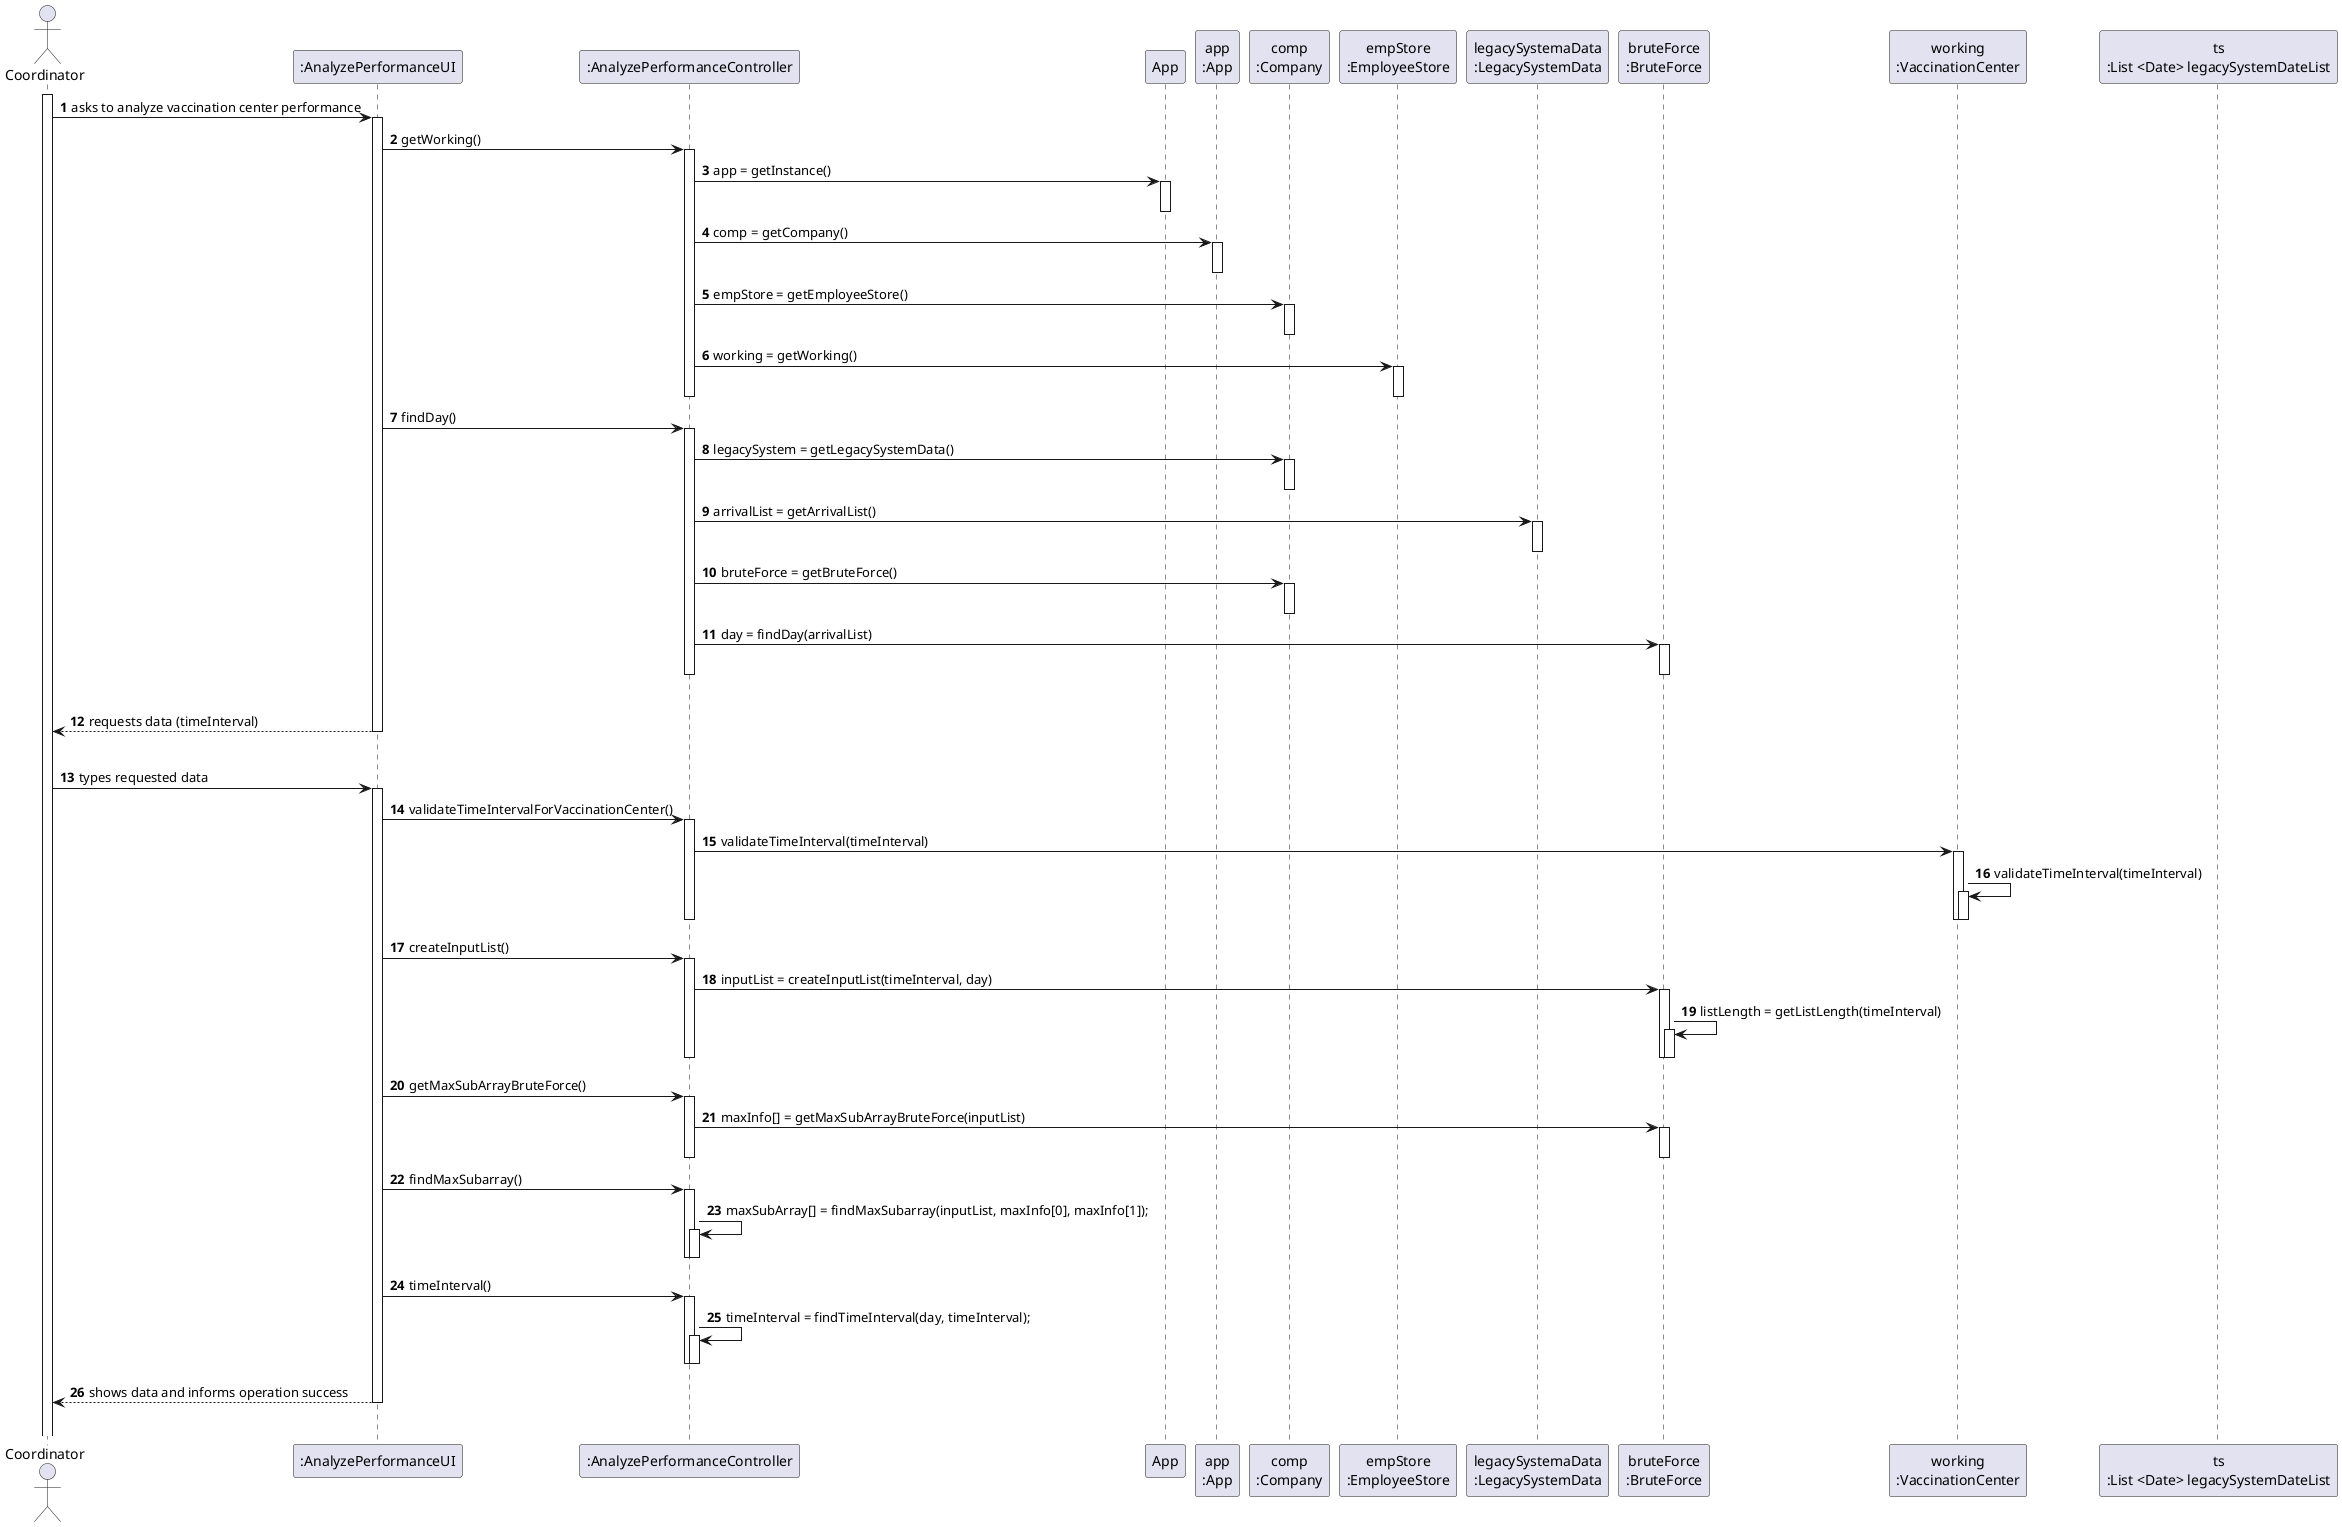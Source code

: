 @startuml
autonumber
'hide footbox
actor "Coordinator" as CDN

participant ":AnalyzePerformanceUI" as UI
participant ":AnalyzePerformanceController" as CTRL
participant "App" as _APP
participant "app\n:App" as APP
participant "comp\n:Company" as COMP
participant "empStore\n:EmployeeStore" as EMPSTORE
participant "legacySystemaData\n:LegacySystemData" as LSSTORE
participant "bruteForce\n:BruteForce" as BF
participant "working\n:VaccinationCenter" as VC
participant "ts\n:List <Date> legacySystemDateList"

activate CDN
CDN -> UI : asks to analyze vaccination center performance
activate UI
UI -> CTRL : getWorking()
activate CTRL
CTRL -> _APP : app = getInstance()
activate _APP
deactivate _APP
CTRL -> APP : comp = getCompany()
activate APP
deactivate APP
CTRL -> COMP : empStore = getEmployeeStore()
activate COMP
deactivate COMP
CTRL -> EMPSTORE : working = getWorking()
activate EMPSTORE
deactivate EMPSTORE
deactivate CTRL
UI -> CTRL : findDay()
activate CTRL
CTRL -> COMP : legacySystem = getLegacySystemData()
activate COMP
deactivate COMP
CTRL -> LSSTORE : arrivalList = getArrivalList()
activate LSSTORE
deactivate LSSTORE
CTRL -> COMP : bruteForce = getBruteForce()
activate COMP
deactivate COMP
CTRL -> BF : day = findDay(arrivalList)
activate BF
deactivate BF
deactivate CTRL
|||
UI --> CDN : requests data (timeInterval)
deactivate UI
|||

CDN -> UI : types requested data
activate UI
UI -> CTRL : validateTimeIntervalForVaccinationCenter()
activate CTRL
CTRL -> VC : validateTimeInterval(timeInterval)
activate VC
VC -> VC : validateTimeInterval(timeInterval)
activate VC
deactivate VC
deactivate VC
deactivate CTRL
UI -> CTRL : createInputList()
activate CTRL
CTRL -> BF : inputList = createInputList(timeInterval, day)
activate BF
BF -> BF : listLength = getListLength(timeInterval)
activate BF
deactivate BF
deactivate BF
deactivate CTRL

UI -> CTRL : getMaxSubArrayBruteForce()
activate CTRL
CTRL -> BF : maxInfo[] = getMaxSubArrayBruteForce(inputList)
activate BF
deactivate BF
deactivate CTRL

UI -> CTRL : findMaxSubarray()
activate CTRL
CTRL -> CTRL : maxSubArray[] = findMaxSubarray(inputList, maxInfo[0], maxInfo[1]);
activate CTRL
deactivate CTRL
deactivate CTRL

UI -> CTRL : timeInterval()
activate CTRL
CTRL -> CTRL : timeInterval = findTimeInterval(day, timeInterval);
activate CTRL
deactivate CTRL
deactivate CTRL
UI --> CDN : shows data and informs operation success
deactivate UI
|||



@enduml